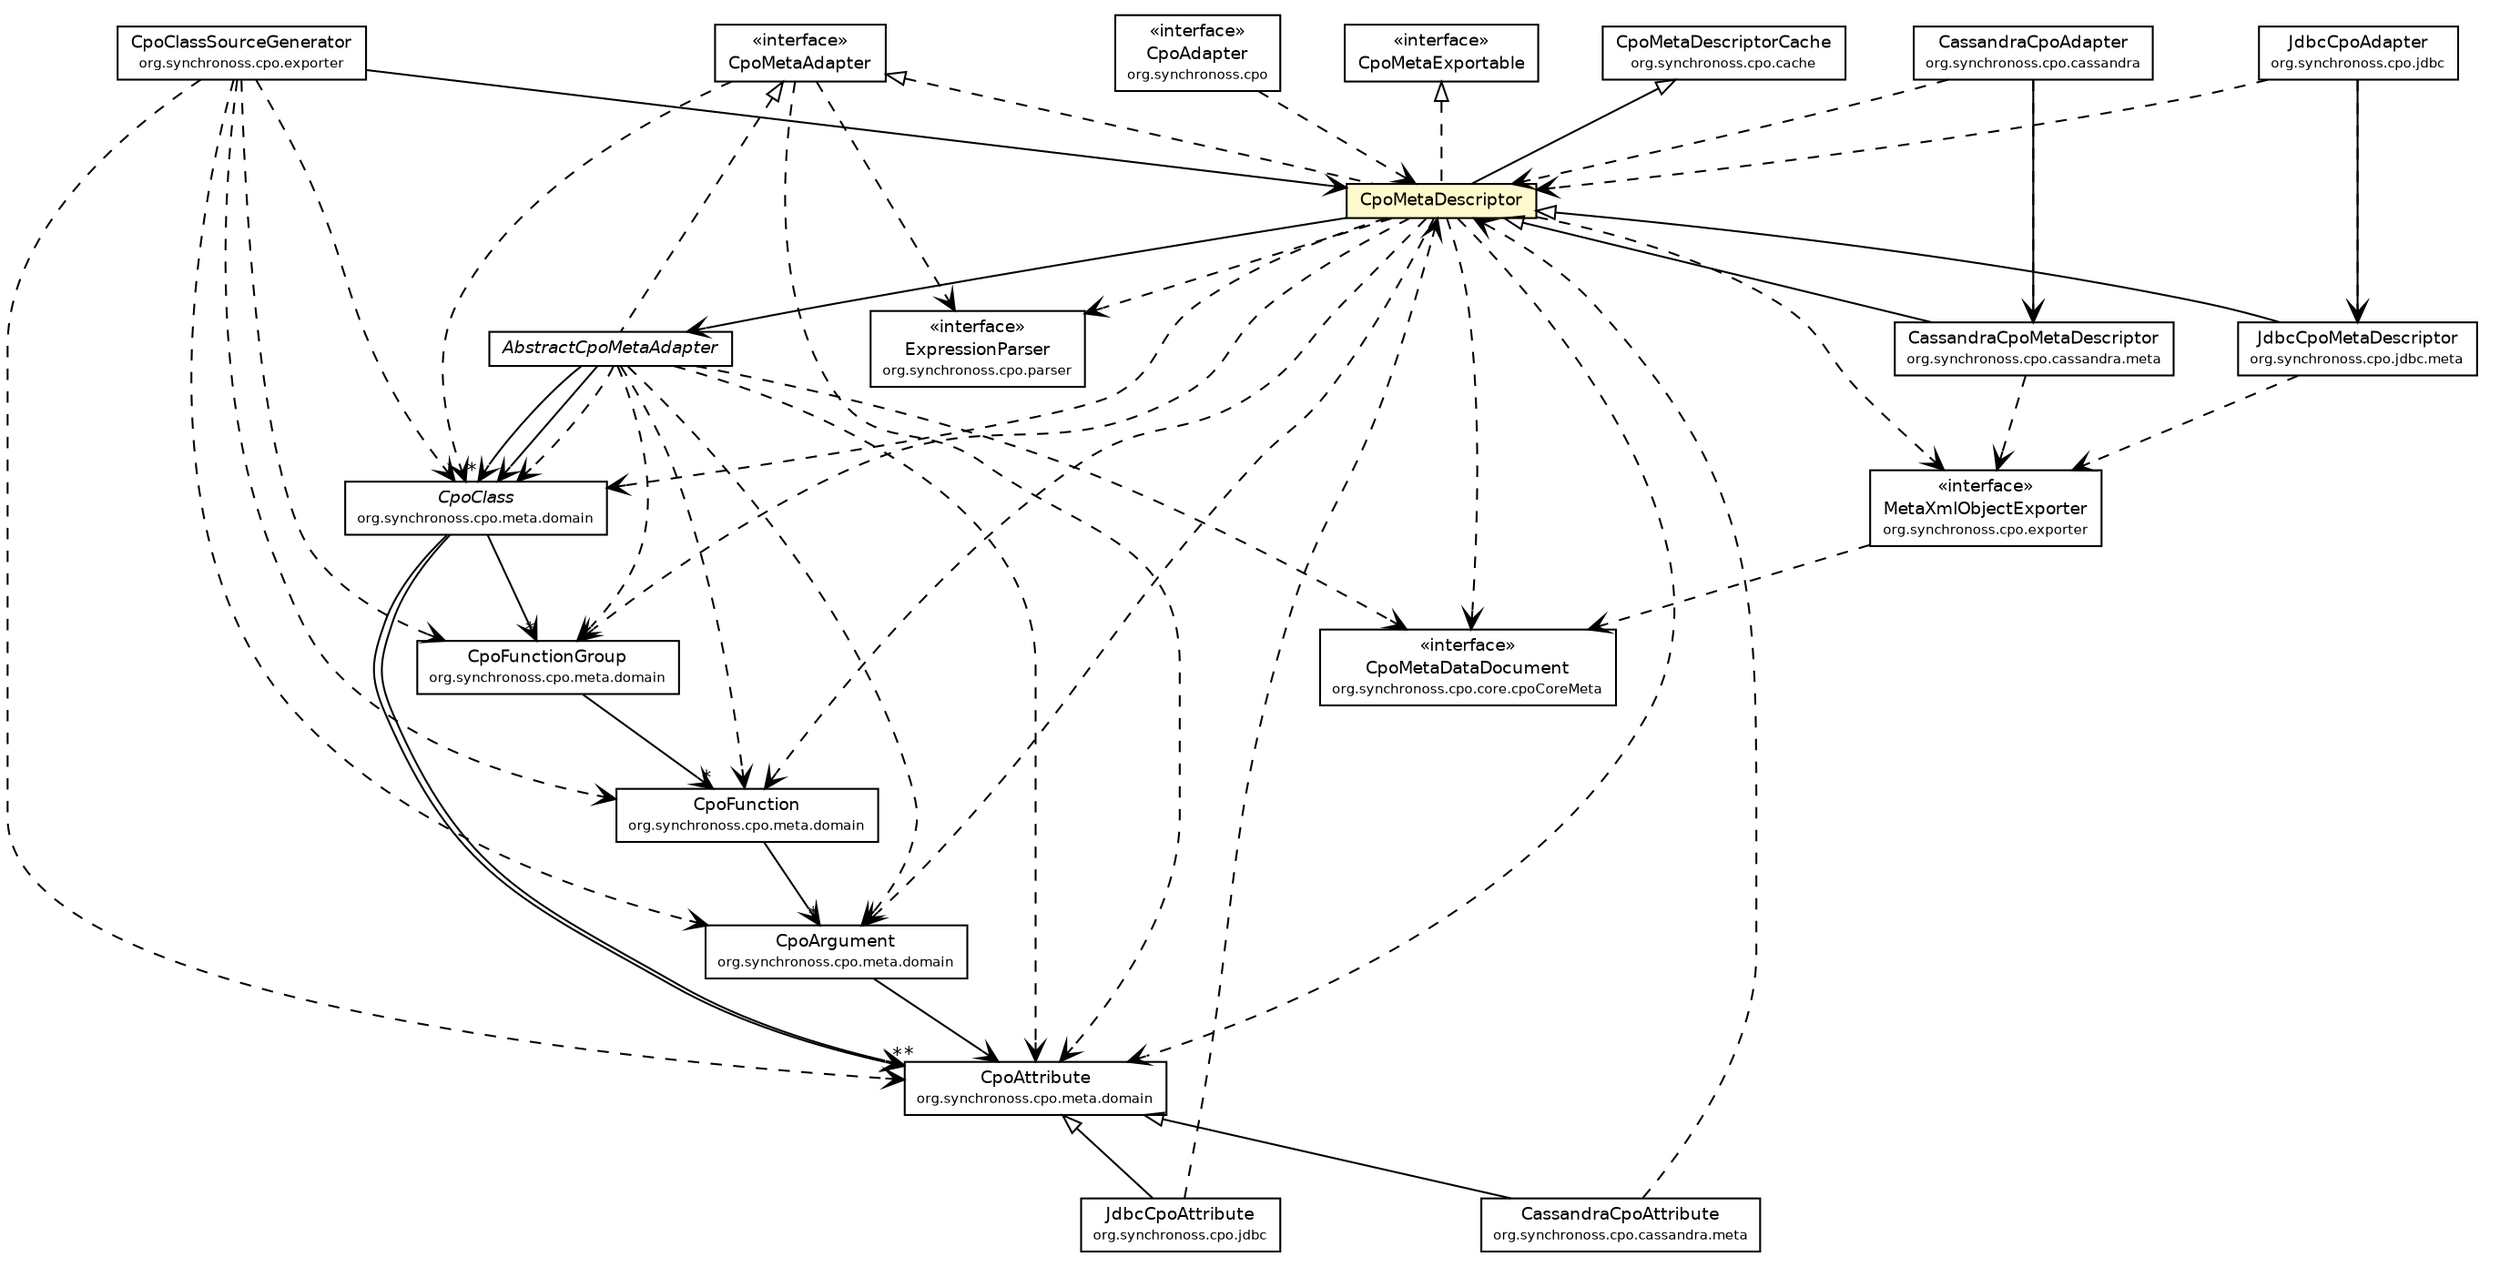 #!/usr/local/bin/dot
#
# Class diagram 
# Generated by UmlGraph version 4.6 (http://www.spinellis.gr/sw/umlgraph)
#

digraph G {
	edge [fontname="Helvetica",fontsize=10,labelfontname="Helvetica",labelfontsize=10];
	node [fontname="Helvetica",fontsize=10,shape=plaintext];
	// org.synchronoss.cpo.CpoAdapter
	c16806 [label=<<table border="0" cellborder="1" cellspacing="0" cellpadding="2" port="p" href="../CpoAdapter.html">
		<tr><td><table border="0" cellspacing="0" cellpadding="1">
			<tr><td> &laquo;interface&raquo; </td></tr>
			<tr><td> CpoAdapter </td></tr>
			<tr><td><font point-size="7.0"> org.synchronoss.cpo </font></td></tr>
		</table></td></tr>
		</table>>, fontname="Helvetica", fontcolor="black", fontsize=9.0];
	// org.synchronoss.cpo.exporter.CpoClassSourceGenerator
	c16835 [label=<<table border="0" cellborder="1" cellspacing="0" cellpadding="2" port="p" href="../exporter/CpoClassSourceGenerator.html">
		<tr><td><table border="0" cellspacing="0" cellpadding="1">
			<tr><td> CpoClassSourceGenerator </td></tr>
			<tr><td><font point-size="7.0"> org.synchronoss.cpo.exporter </font></td></tr>
		</table></td></tr>
		</table>>, fontname="Helvetica", fontcolor="black", fontsize=9.0];
	// org.synchronoss.cpo.exporter.MetaXmlObjectExporter
	c16838 [label=<<table border="0" cellborder="1" cellspacing="0" cellpadding="2" port="p" href="../exporter/MetaXmlObjectExporter.html">
		<tr><td><table border="0" cellspacing="0" cellpadding="1">
			<tr><td> &laquo;interface&raquo; </td></tr>
			<tr><td> MetaXmlObjectExporter </td></tr>
			<tr><td><font point-size="7.0"> org.synchronoss.cpo.exporter </font></td></tr>
		</table></td></tr>
		</table>>, fontname="Helvetica", fontcolor="black", fontsize=9.0];
	// org.synchronoss.cpo.parser.ExpressionParser
	c16840 [label=<<table border="0" cellborder="1" cellspacing="0" cellpadding="2" port="p" href="../parser/ExpressionParser.html">
		<tr><td><table border="0" cellspacing="0" cellpadding="1">
			<tr><td> &laquo;interface&raquo; </td></tr>
			<tr><td> ExpressionParser </td></tr>
			<tr><td><font point-size="7.0"> org.synchronoss.cpo.parser </font></td></tr>
		</table></td></tr>
		</table>>, fontname="Helvetica", fontcolor="black", fontsize=9.0];
	// org.synchronoss.cpo.meta.CpoMetaAdapter
	c16842 [label=<<table border="0" cellborder="1" cellspacing="0" cellpadding="2" port="p" href="./CpoMetaAdapter.html">
		<tr><td><table border="0" cellspacing="0" cellpadding="1">
			<tr><td> &laquo;interface&raquo; </td></tr>
			<tr><td> CpoMetaAdapter </td></tr>
		</table></td></tr>
		</table>>, fontname="Helvetica", fontcolor="black", fontsize=9.0];
	// org.synchronoss.cpo.meta.CpoMetaExportable
	c16843 [label=<<table border="0" cellborder="1" cellspacing="0" cellpadding="2" port="p" href="./CpoMetaExportable.html">
		<tr><td><table border="0" cellspacing="0" cellpadding="1">
			<tr><td> &laquo;interface&raquo; </td></tr>
			<tr><td> CpoMetaExportable </td></tr>
		</table></td></tr>
		</table>>, fontname="Helvetica", fontcolor="black", fontsize=9.0];
	// org.synchronoss.cpo.meta.AbstractCpoMetaAdapter
	c16846 [label=<<table border="0" cellborder="1" cellspacing="0" cellpadding="2" port="p" href="./AbstractCpoMetaAdapter.html">
		<tr><td><table border="0" cellspacing="0" cellpadding="1">
			<tr><td><font face="Helvetica-Oblique"> AbstractCpoMetaAdapter </font></td></tr>
		</table></td></tr>
		</table>>, fontname="Helvetica", fontcolor="black", fontsize=9.0];
	// org.synchronoss.cpo.meta.CpoMetaDescriptor
	c16847 [label=<<table border="0" cellborder="1" cellspacing="0" cellpadding="2" port="p" bgcolor="lemonChiffon" href="./CpoMetaDescriptor.html">
		<tr><td><table border="0" cellspacing="0" cellpadding="1">
			<tr><td> CpoMetaDescriptor </td></tr>
		</table></td></tr>
		</table>>, fontname="Helvetica", fontcolor="black", fontsize=9.0];
	// org.synchronoss.cpo.meta.domain.CpoAttribute
	c16857 [label=<<table border="0" cellborder="1" cellspacing="0" cellpadding="2" port="p" href="./domain/CpoAttribute.html">
		<tr><td><table border="0" cellspacing="0" cellpadding="1">
			<tr><td> CpoAttribute </td></tr>
			<tr><td><font point-size="7.0"> org.synchronoss.cpo.meta.domain </font></td></tr>
		</table></td></tr>
		</table>>, fontname="Helvetica", fontcolor="black", fontsize=9.0];
	// org.synchronoss.cpo.meta.domain.CpoArgument
	c16858 [label=<<table border="0" cellborder="1" cellspacing="0" cellpadding="2" port="p" href="./domain/CpoArgument.html">
		<tr><td><table border="0" cellspacing="0" cellpadding="1">
			<tr><td> CpoArgument </td></tr>
			<tr><td><font point-size="7.0"> org.synchronoss.cpo.meta.domain </font></td></tr>
		</table></td></tr>
		</table>>, fontname="Helvetica", fontcolor="black", fontsize=9.0];
	// org.synchronoss.cpo.meta.domain.CpoFunctionGroup
	c16860 [label=<<table border="0" cellborder="1" cellspacing="0" cellpadding="2" port="p" href="./domain/CpoFunctionGroup.html">
		<tr><td><table border="0" cellspacing="0" cellpadding="1">
			<tr><td> CpoFunctionGroup </td></tr>
			<tr><td><font point-size="7.0"> org.synchronoss.cpo.meta.domain </font></td></tr>
		</table></td></tr>
		</table>>, fontname="Helvetica", fontcolor="black", fontsize=9.0];
	// org.synchronoss.cpo.meta.domain.CpoClass
	c16861 [label=<<table border="0" cellborder="1" cellspacing="0" cellpadding="2" port="p" href="./domain/CpoClass.html">
		<tr><td><table border="0" cellspacing="0" cellpadding="1">
			<tr><td><font face="Helvetica-Oblique"> CpoClass </font></td></tr>
			<tr><td><font point-size="7.0"> org.synchronoss.cpo.meta.domain </font></td></tr>
		</table></td></tr>
		</table>>, fontname="Helvetica", fontcolor="black", fontsize=9.0];
	// org.synchronoss.cpo.meta.domain.CpoFunction
	c16863 [label=<<table border="0" cellborder="1" cellspacing="0" cellpadding="2" port="p" href="./domain/CpoFunction.html">
		<tr><td><table border="0" cellspacing="0" cellpadding="1">
			<tr><td> CpoFunction </td></tr>
			<tr><td><font point-size="7.0"> org.synchronoss.cpo.meta.domain </font></td></tr>
		</table></td></tr>
		</table>>, fontname="Helvetica", fontcolor="black", fontsize=9.0];
	// org.synchronoss.cpo.cache.CpoMetaDescriptorCache
	c16870 [label=<<table border="0" cellborder="1" cellspacing="0" cellpadding="2" port="p" href="../cache/CpoMetaDescriptorCache.html">
		<tr><td><table border="0" cellspacing="0" cellpadding="1">
			<tr><td> CpoMetaDescriptorCache </td></tr>
			<tr><td><font point-size="7.0"> org.synchronoss.cpo.cache </font></td></tr>
		</table></td></tr>
		</table>>, fontname="Helvetica", fontcolor="black", fontsize=9.0];
	// org.synchronoss.cpo.core.cpoCoreMeta.CpoMetaDataDocument
	c16876 [label=<<table border="0" cellborder="1" cellspacing="0" cellpadding="2" port="p" href="../core/cpoCoreMeta/CpoMetaDataDocument.html">
		<tr><td><table border="0" cellspacing="0" cellpadding="1">
			<tr><td> &laquo;interface&raquo; </td></tr>
			<tr><td> CpoMetaDataDocument </td></tr>
			<tr><td><font point-size="7.0"> org.synchronoss.cpo.core.cpoCoreMeta </font></td></tr>
		</table></td></tr>
		</table>>, fontname="Helvetica", fontcolor="black", fontsize=9.0];
	// org.synchronoss.cpo.jdbc.JdbcCpoAdapter
	c16943 [label=<<table border="0" cellborder="1" cellspacing="0" cellpadding="2" port="p" href="../jdbc/JdbcCpoAdapter.html">
		<tr><td><table border="0" cellspacing="0" cellpadding="1">
			<tr><td> JdbcCpoAdapter </td></tr>
			<tr><td><font point-size="7.0"> org.synchronoss.cpo.jdbc </font></td></tr>
		</table></td></tr>
		</table>>, fontname="Helvetica", fontcolor="black", fontsize=9.0];
	// org.synchronoss.cpo.jdbc.JdbcCpoAttribute
	c16947 [label=<<table border="0" cellborder="1" cellspacing="0" cellpadding="2" port="p" href="../jdbc/JdbcCpoAttribute.html">
		<tr><td><table border="0" cellspacing="0" cellpadding="1">
			<tr><td> JdbcCpoAttribute </td></tr>
			<tr><td><font point-size="7.0"> org.synchronoss.cpo.jdbc </font></td></tr>
		</table></td></tr>
		</table>>, fontname="Helvetica", fontcolor="black", fontsize=9.0];
	// org.synchronoss.cpo.jdbc.meta.JdbcCpoMetaDescriptor
	c16950 [label=<<table border="0" cellborder="1" cellspacing="0" cellpadding="2" port="p" href="../jdbc/meta/JdbcCpoMetaDescriptor.html">
		<tr><td><table border="0" cellspacing="0" cellpadding="1">
			<tr><td> JdbcCpoMetaDescriptor </td></tr>
			<tr><td><font point-size="7.0"> org.synchronoss.cpo.jdbc.meta </font></td></tr>
		</table></td></tr>
		</table>>, fontname="Helvetica", fontcolor="black", fontsize=9.0];
	// org.synchronoss.cpo.cassandra.CassandraCpoAdapter
	c16974 [label=<<table border="0" cellborder="1" cellspacing="0" cellpadding="2" port="p" href="../cassandra/CassandraCpoAdapter.html">
		<tr><td><table border="0" cellspacing="0" cellpadding="1">
			<tr><td> CassandraCpoAdapter </td></tr>
			<tr><td><font point-size="7.0"> org.synchronoss.cpo.cassandra </font></td></tr>
		</table></td></tr>
		</table>>, fontname="Helvetica", fontcolor="black", fontsize=9.0];
	// org.synchronoss.cpo.cassandra.meta.CassandraCpoMetaDescriptor
	c16993 [label=<<table border="0" cellborder="1" cellspacing="0" cellpadding="2" port="p" href="../cassandra/meta/CassandraCpoMetaDescriptor.html">
		<tr><td><table border="0" cellspacing="0" cellpadding="1">
			<tr><td> CassandraCpoMetaDescriptor </td></tr>
			<tr><td><font point-size="7.0"> org.synchronoss.cpo.cassandra.meta </font></td></tr>
		</table></td></tr>
		</table>>, fontname="Helvetica", fontcolor="black", fontsize=9.0];
	// org.synchronoss.cpo.cassandra.meta.CassandraCpoAttribute
	c16995 [label=<<table border="0" cellborder="1" cellspacing="0" cellpadding="2" port="p" href="../cassandra/meta/CassandraCpoAttribute.html">
		<tr><td><table border="0" cellspacing="0" cellpadding="1">
			<tr><td> CassandraCpoAttribute </td></tr>
			<tr><td><font point-size="7.0"> org.synchronoss.cpo.cassandra.meta </font></td></tr>
		</table></td></tr>
		</table>>, fontname="Helvetica", fontcolor="black", fontsize=9.0];
	//org.synchronoss.cpo.meta.AbstractCpoMetaAdapter implements org.synchronoss.cpo.meta.CpoMetaAdapter
	c16842:p -> c16846:p [dir=back,arrowtail=empty,style=dashed];
	//org.synchronoss.cpo.meta.CpoMetaDescriptor extends org.synchronoss.cpo.cache.CpoMetaDescriptorCache
	c16870:p -> c16847:p [dir=back,arrowtail=empty];
	//org.synchronoss.cpo.meta.CpoMetaDescriptor implements org.synchronoss.cpo.meta.CpoMetaAdapter
	c16842:p -> c16847:p [dir=back,arrowtail=empty,style=dashed];
	//org.synchronoss.cpo.meta.CpoMetaDescriptor implements org.synchronoss.cpo.meta.CpoMetaExportable
	c16843:p -> c16847:p [dir=back,arrowtail=empty,style=dashed];
	//org.synchronoss.cpo.jdbc.JdbcCpoAttribute extends org.synchronoss.cpo.meta.domain.CpoAttribute
	c16857:p -> c16947:p [dir=back,arrowtail=empty];
	//org.synchronoss.cpo.jdbc.meta.JdbcCpoMetaDescriptor extends org.synchronoss.cpo.meta.CpoMetaDescriptor
	c16847:p -> c16950:p [dir=back,arrowtail=empty];
	//org.synchronoss.cpo.cassandra.meta.CassandraCpoMetaDescriptor extends org.synchronoss.cpo.meta.CpoMetaDescriptor
	c16847:p -> c16993:p [dir=back,arrowtail=empty];
	//org.synchronoss.cpo.cassandra.meta.CassandraCpoAttribute extends org.synchronoss.cpo.meta.domain.CpoAttribute
	c16857:p -> c16995:p [dir=back,arrowtail=empty];
	// org.synchronoss.cpo.exporter.CpoClassSourceGenerator NAVASSOC org.synchronoss.cpo.meta.CpoMetaDescriptor
	c16835:p -> c16847:p [taillabel="", label="", headlabel="", fontname="Helvetica", fontcolor="black", fontsize=10.0, color="black", arrowhead=open];
	// org.synchronoss.cpo.meta.AbstractCpoMetaAdapter NAVASSOC org.synchronoss.cpo.meta.domain.CpoClass
	c16846:p -> c16861:p [taillabel="", label="", headlabel="*", fontname="Helvetica", fontcolor="black", fontsize=10.0, color="black", arrowhead=open];
	// org.synchronoss.cpo.meta.AbstractCpoMetaAdapter NAVASSOC org.synchronoss.cpo.meta.domain.CpoClass
	c16846:p -> c16861:p [taillabel="", label="", headlabel="", fontname="Helvetica", fontcolor="black", fontsize=10.0, color="black", arrowhead=open];
	// org.synchronoss.cpo.meta.CpoMetaDescriptor NAVASSOC org.synchronoss.cpo.meta.AbstractCpoMetaAdapter
	c16847:p -> c16846:p [taillabel="", label="", headlabel="", fontname="Helvetica", fontcolor="black", fontsize=10.0, color="black", arrowhead=open];
	// org.synchronoss.cpo.meta.domain.CpoArgument NAVASSOC org.synchronoss.cpo.meta.domain.CpoAttribute
	c16858:p -> c16857:p [taillabel="", label="", headlabel="", fontname="Helvetica", fontcolor="black", fontsize=10.0, color="black", arrowhead=open];
	// org.synchronoss.cpo.meta.domain.CpoFunctionGroup NAVASSOC org.synchronoss.cpo.meta.domain.CpoFunction
	c16860:p -> c16863:p [taillabel="", label="", headlabel="*", fontname="Helvetica", fontcolor="black", fontsize=10.0, color="black", arrowhead=open];
	// org.synchronoss.cpo.meta.domain.CpoClass NAVASSOC org.synchronoss.cpo.meta.domain.CpoAttribute
	c16861:p -> c16857:p [taillabel="", label="", headlabel="*", fontname="Helvetica", fontcolor="black", fontsize=10.0, color="black", arrowhead=open];
	// org.synchronoss.cpo.meta.domain.CpoClass NAVASSOC org.synchronoss.cpo.meta.domain.CpoAttribute
	c16861:p -> c16857:p [taillabel="", label="", headlabel="*", fontname="Helvetica", fontcolor="black", fontsize=10.0, color="black", arrowhead=open];
	// org.synchronoss.cpo.meta.domain.CpoClass NAVASSOC org.synchronoss.cpo.meta.domain.CpoFunctionGroup
	c16861:p -> c16860:p [taillabel="", label="", headlabel="*", fontname="Helvetica", fontcolor="black", fontsize=10.0, color="black", arrowhead=open];
	// org.synchronoss.cpo.meta.domain.CpoFunction NAVASSOC org.synchronoss.cpo.meta.domain.CpoArgument
	c16863:p -> c16858:p [taillabel="", label="", headlabel="*", fontname="Helvetica", fontcolor="black", fontsize=10.0, color="black", arrowhead=open];
	// org.synchronoss.cpo.jdbc.JdbcCpoAdapter NAVASSOC org.synchronoss.cpo.jdbc.meta.JdbcCpoMetaDescriptor
	c16943:p -> c16950:p [taillabel="", label="", headlabel="", fontname="Helvetica", fontcolor="black", fontsize=10.0, color="black", arrowhead=open];
	// org.synchronoss.cpo.cassandra.CassandraCpoAdapter NAVASSOC org.synchronoss.cpo.cassandra.meta.CassandraCpoMetaDescriptor
	c16974:p -> c16993:p [taillabel="", label="", headlabel="", fontname="Helvetica", fontcolor="black", fontsize=10.0, color="black", arrowhead=open];
	// org.synchronoss.cpo.CpoAdapter DEPEND org.synchronoss.cpo.meta.CpoMetaDescriptor
	c16806:p -> c16847:p [taillabel="", label="", headlabel="", fontname="Helvetica", fontcolor="black", fontsize=10.0, color="black", arrowhead=open, style=dashed];
	// org.synchronoss.cpo.exporter.CpoClassSourceGenerator DEPEND org.synchronoss.cpo.meta.domain.CpoClass
	c16835:p -> c16861:p [taillabel="", label="", headlabel="", fontname="Helvetica", fontcolor="black", fontsize=10.0, color="black", arrowhead=open, style=dashed];
	// org.synchronoss.cpo.exporter.CpoClassSourceGenerator DEPEND org.synchronoss.cpo.meta.domain.CpoArgument
	c16835:p -> c16858:p [taillabel="", label="", headlabel="", fontname="Helvetica", fontcolor="black", fontsize=10.0, color="black", arrowhead=open, style=dashed];
	// org.synchronoss.cpo.exporter.CpoClassSourceGenerator DEPEND org.synchronoss.cpo.meta.domain.CpoFunctionGroup
	c16835:p -> c16860:p [taillabel="", label="", headlabel="", fontname="Helvetica", fontcolor="black", fontsize=10.0, color="black", arrowhead=open, style=dashed];
	// org.synchronoss.cpo.exporter.CpoClassSourceGenerator DEPEND org.synchronoss.cpo.meta.domain.CpoAttribute
	c16835:p -> c16857:p [taillabel="", label="", headlabel="", fontname="Helvetica", fontcolor="black", fontsize=10.0, color="black", arrowhead=open, style=dashed];
	// org.synchronoss.cpo.exporter.CpoClassSourceGenerator DEPEND org.synchronoss.cpo.meta.domain.CpoFunction
	c16835:p -> c16863:p [taillabel="", label="", headlabel="", fontname="Helvetica", fontcolor="black", fontsize=10.0, color="black", arrowhead=open, style=dashed];
	// org.synchronoss.cpo.exporter.MetaXmlObjectExporter DEPEND org.synchronoss.cpo.core.cpoCoreMeta.CpoMetaDataDocument
	c16838:p -> c16876:p [taillabel="", label="", headlabel="", fontname="Helvetica", fontcolor="black", fontsize=10.0, color="black", arrowhead=open, style=dashed];
	// org.synchronoss.cpo.meta.CpoMetaAdapter DEPEND org.synchronoss.cpo.meta.domain.CpoClass
	c16842:p -> c16861:p [taillabel="", label="", headlabel="", fontname="Helvetica", fontcolor="black", fontsize=10.0, color="black", arrowhead=open, style=dashed];
	// org.synchronoss.cpo.meta.CpoMetaAdapter DEPEND org.synchronoss.cpo.parser.ExpressionParser
	c16842:p -> c16840:p [taillabel="", label="", headlabel="", fontname="Helvetica", fontcolor="black", fontsize=10.0, color="black", arrowhead=open, style=dashed];
	// org.synchronoss.cpo.meta.CpoMetaAdapter DEPEND org.synchronoss.cpo.meta.domain.CpoAttribute
	c16842:p -> c16857:p [taillabel="", label="", headlabel="", fontname="Helvetica", fontcolor="black", fontsize=10.0, color="black", arrowhead=open, style=dashed];
	// org.synchronoss.cpo.meta.AbstractCpoMetaAdapter DEPEND org.synchronoss.cpo.meta.domain.CpoClass
	c16846:p -> c16861:p [taillabel="", label="", headlabel="", fontname="Helvetica", fontcolor="black", fontsize=10.0, color="black", arrowhead=open, style=dashed];
	// org.synchronoss.cpo.meta.AbstractCpoMetaAdapter DEPEND org.synchronoss.cpo.meta.domain.CpoArgument
	c16846:p -> c16858:p [taillabel="", label="", headlabel="", fontname="Helvetica", fontcolor="black", fontsize=10.0, color="black", arrowhead=open, style=dashed];
	// org.synchronoss.cpo.meta.AbstractCpoMetaAdapter DEPEND org.synchronoss.cpo.core.cpoCoreMeta.CpoMetaDataDocument
	c16846:p -> c16876:p [taillabel="", label="", headlabel="", fontname="Helvetica", fontcolor="black", fontsize=10.0, color="black", arrowhead=open, style=dashed];
	// org.synchronoss.cpo.meta.AbstractCpoMetaAdapter DEPEND org.synchronoss.cpo.meta.domain.CpoFunction
	c16846:p -> c16863:p [taillabel="", label="", headlabel="", fontname="Helvetica", fontcolor="black", fontsize=10.0, color="black", arrowhead=open, style=dashed];
	// org.synchronoss.cpo.meta.AbstractCpoMetaAdapter DEPEND org.synchronoss.cpo.meta.domain.CpoFunctionGroup
	c16846:p -> c16860:p [taillabel="", label="", headlabel="", fontname="Helvetica", fontcolor="black", fontsize=10.0, color="black", arrowhead=open, style=dashed];
	// org.synchronoss.cpo.meta.AbstractCpoMetaAdapter DEPEND org.synchronoss.cpo.meta.domain.CpoAttribute
	c16846:p -> c16857:p [taillabel="", label="", headlabel="", fontname="Helvetica", fontcolor="black", fontsize=10.0, color="black", arrowhead=open, style=dashed];
	// org.synchronoss.cpo.meta.CpoMetaDescriptor DEPEND org.synchronoss.cpo.meta.domain.CpoClass
	c16847:p -> c16861:p [taillabel="", label="", headlabel="", fontname="Helvetica", fontcolor="black", fontsize=10.0, color="black", arrowhead=open, style=dashed];
	// org.synchronoss.cpo.meta.CpoMetaDescriptor DEPEND org.synchronoss.cpo.meta.domain.CpoFunctionGroup
	c16847:p -> c16860:p [taillabel="", label="", headlabel="", fontname="Helvetica", fontcolor="black", fontsize=10.0, color="black", arrowhead=open, style=dashed];
	// org.synchronoss.cpo.meta.CpoMetaDescriptor DEPEND org.synchronoss.cpo.meta.domain.CpoAttribute
	c16847:p -> c16857:p [taillabel="", label="", headlabel="", fontname="Helvetica", fontcolor="black", fontsize=10.0, color="black", arrowhead=open, style=dashed];
	// org.synchronoss.cpo.meta.CpoMetaDescriptor DEPEND org.synchronoss.cpo.meta.domain.CpoArgument
	c16847:p -> c16858:p [taillabel="", label="", headlabel="", fontname="Helvetica", fontcolor="black", fontsize=10.0, color="black", arrowhead=open, style=dashed];
	// org.synchronoss.cpo.meta.CpoMetaDescriptor DEPEND org.synchronoss.cpo.core.cpoCoreMeta.CpoMetaDataDocument
	c16847:p -> c16876:p [taillabel="", label="", headlabel="", fontname="Helvetica", fontcolor="black", fontsize=10.0, color="black", arrowhead=open, style=dashed];
	// org.synchronoss.cpo.meta.CpoMetaDescriptor DEPEND org.synchronoss.cpo.meta.domain.CpoFunction
	c16847:p -> c16863:p [taillabel="", label="", headlabel="", fontname="Helvetica", fontcolor="black", fontsize=10.0, color="black", arrowhead=open, style=dashed];
	// org.synchronoss.cpo.meta.CpoMetaDescriptor DEPEND org.synchronoss.cpo.parser.ExpressionParser
	c16847:p -> c16840:p [taillabel="", label="", headlabel="", fontname="Helvetica", fontcolor="black", fontsize=10.0, color="black", arrowhead=open, style=dashed];
	// org.synchronoss.cpo.meta.CpoMetaDescriptor DEPEND org.synchronoss.cpo.exporter.MetaXmlObjectExporter
	c16847:p -> c16838:p [taillabel="", label="", headlabel="", fontname="Helvetica", fontcolor="black", fontsize=10.0, color="black", arrowhead=open, style=dashed];
	// org.synchronoss.cpo.jdbc.JdbcCpoAdapter DEPEND org.synchronoss.cpo.jdbc.meta.JdbcCpoMetaDescriptor
	c16943:p -> c16950:p [taillabel="", label="", headlabel="", fontname="Helvetica", fontcolor="black", fontsize=10.0, color="black", arrowhead=open, style=dashed];
	// org.synchronoss.cpo.jdbc.JdbcCpoAdapter DEPEND org.synchronoss.cpo.meta.CpoMetaDescriptor
	c16943:p -> c16847:p [taillabel="", label="", headlabel="", fontname="Helvetica", fontcolor="black", fontsize=10.0, color="black", arrowhead=open, style=dashed];
	// org.synchronoss.cpo.jdbc.JdbcCpoAttribute DEPEND org.synchronoss.cpo.meta.CpoMetaDescriptor
	c16947:p -> c16847:p [taillabel="", label="", headlabel="", fontname="Helvetica", fontcolor="black", fontsize=10.0, color="black", arrowhead=open, style=dashed];
	// org.synchronoss.cpo.jdbc.meta.JdbcCpoMetaDescriptor DEPEND org.synchronoss.cpo.exporter.MetaXmlObjectExporter
	c16950:p -> c16838:p [taillabel="", label="", headlabel="", fontname="Helvetica", fontcolor="black", fontsize=10.0, color="black", arrowhead=open, style=dashed];
	// org.synchronoss.cpo.cassandra.CassandraCpoAdapter DEPEND org.synchronoss.cpo.meta.CpoMetaDescriptor
	c16974:p -> c16847:p [taillabel="", label="", headlabel="", fontname="Helvetica", fontcolor="black", fontsize=10.0, color="black", arrowhead=open, style=dashed];
	// org.synchronoss.cpo.cassandra.CassandraCpoAdapter DEPEND org.synchronoss.cpo.cassandra.meta.CassandraCpoMetaDescriptor
	c16974:p -> c16993:p [taillabel="", label="", headlabel="", fontname="Helvetica", fontcolor="black", fontsize=10.0, color="black", arrowhead=open, style=dashed];
	// org.synchronoss.cpo.cassandra.meta.CassandraCpoMetaDescriptor DEPEND org.synchronoss.cpo.exporter.MetaXmlObjectExporter
	c16993:p -> c16838:p [taillabel="", label="", headlabel="", fontname="Helvetica", fontcolor="black", fontsize=10.0, color="black", arrowhead=open, style=dashed];
	// org.synchronoss.cpo.cassandra.meta.CassandraCpoAttribute DEPEND org.synchronoss.cpo.meta.CpoMetaDescriptor
	c16995:p -> c16847:p [taillabel="", label="", headlabel="", fontname="Helvetica", fontcolor="black", fontsize=10.0, color="black", arrowhead=open, style=dashed];
}

